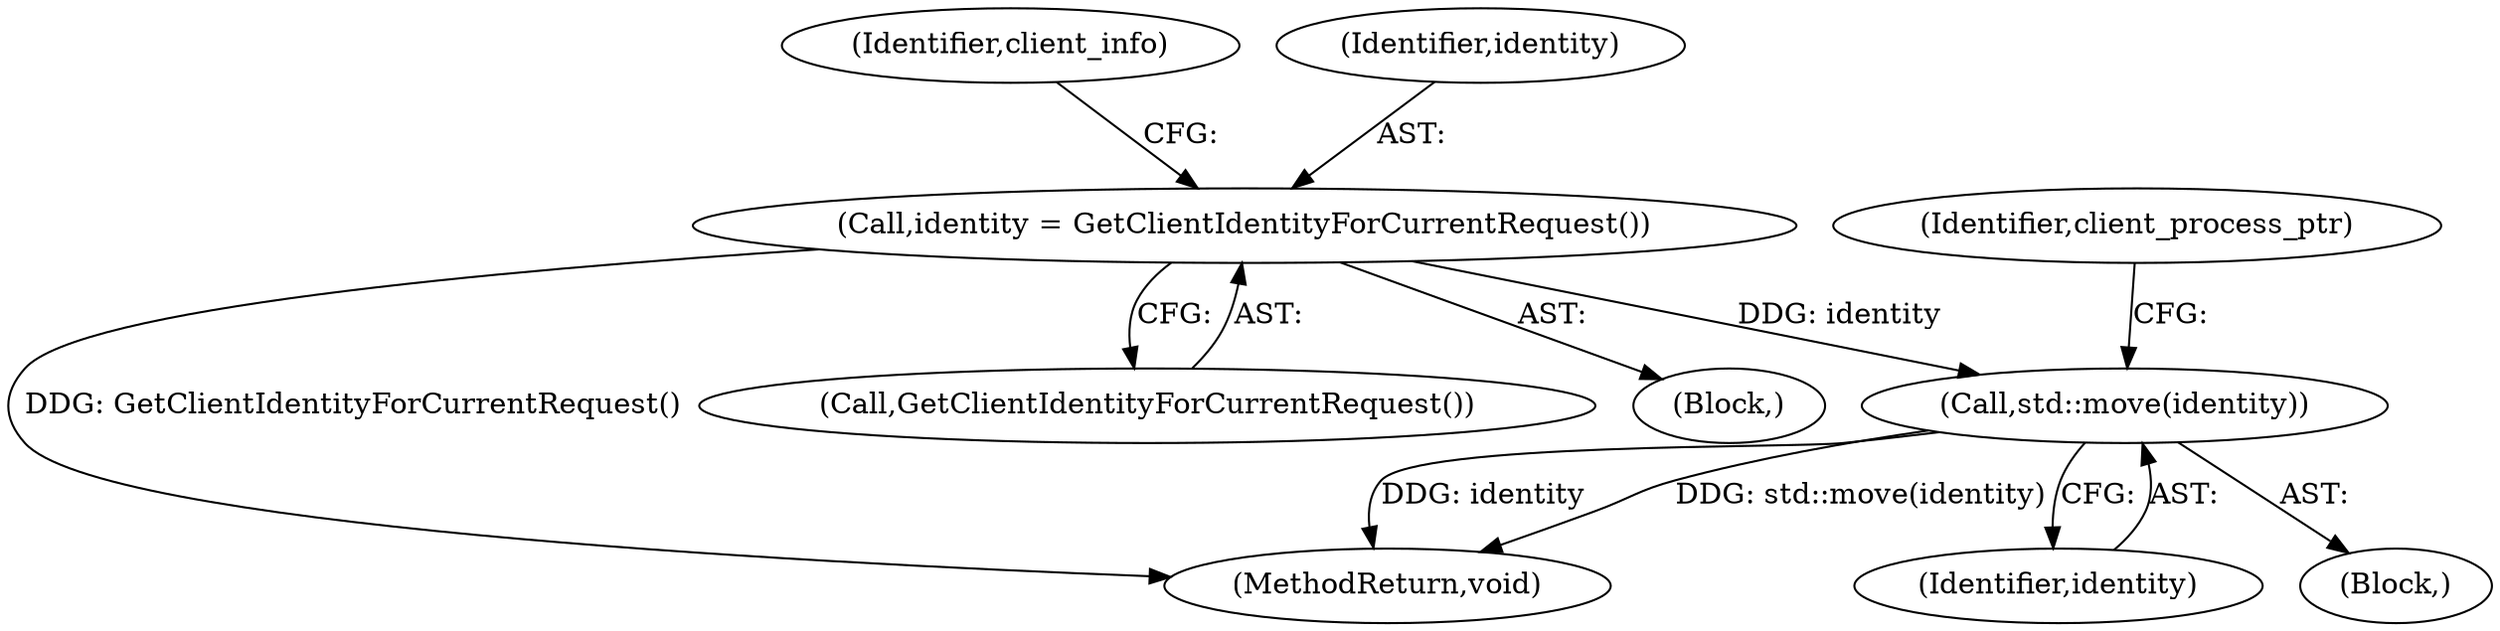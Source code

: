 digraph "0_Chrome_fa76a9f7ef6a028f83f97c181b150ecfd2b13be1_3@API" {
"1000129" [label="(Call,std::move(identity))"];
"1000118" [label="(Call,identity = GetClientIdentityForCurrentRequest())"];
"1000118" [label="(Call,identity = GetClientIdentityForCurrentRequest())"];
"1000146" [label="(MethodReturn,void)"];
"1000130" [label="(Identifier,identity)"];
"1000123" [label="(Identifier,client_info)"];
"1000128" [label="(Block,)"];
"1000129" [label="(Call,std::move(identity))"];
"1000133" [label="(Identifier,client_process_ptr)"];
"1000120" [label="(Call,GetClientIdentityForCurrentRequest())"];
"1000119" [label="(Identifier,identity)"];
"1000103" [label="(Block,)"];
"1000129" -> "1000128"  [label="AST: "];
"1000129" -> "1000130"  [label="CFG: "];
"1000130" -> "1000129"  [label="AST: "];
"1000133" -> "1000129"  [label="CFG: "];
"1000129" -> "1000146"  [label="DDG: std::move(identity)"];
"1000129" -> "1000146"  [label="DDG: identity"];
"1000118" -> "1000129"  [label="DDG: identity"];
"1000118" -> "1000103"  [label="AST: "];
"1000118" -> "1000120"  [label="CFG: "];
"1000119" -> "1000118"  [label="AST: "];
"1000120" -> "1000118"  [label="AST: "];
"1000123" -> "1000118"  [label="CFG: "];
"1000118" -> "1000146"  [label="DDG: GetClientIdentityForCurrentRequest()"];
}
